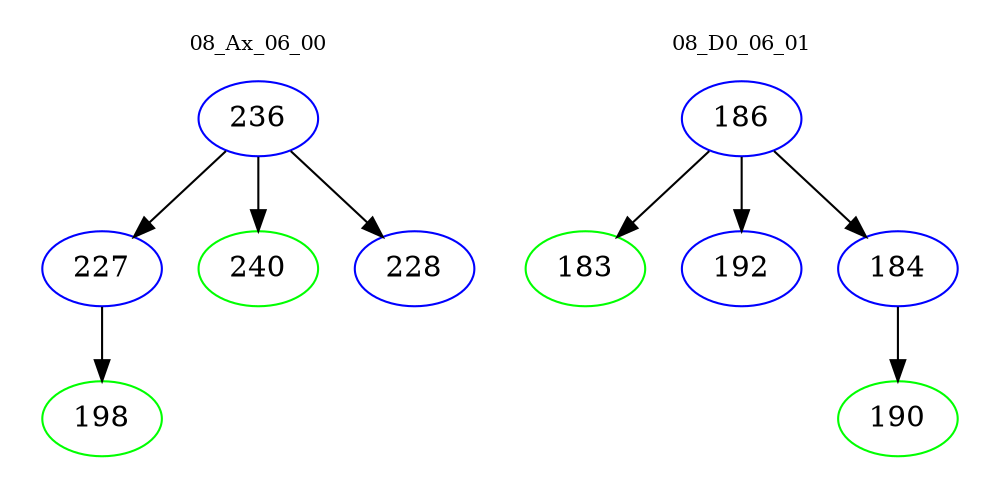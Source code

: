 digraph{
subgraph cluster_0 {
color = white
label = "08_Ax_06_00";
fontsize=10;
T0_236 [label="236", color="blue"]
T0_236 -> T0_227 [color="black"]
T0_227 [label="227", color="blue"]
T0_227 -> T0_198 [color="black"]
T0_198 [label="198", color="green"]
T0_236 -> T0_240 [color="black"]
T0_240 [label="240", color="green"]
T0_236 -> T0_228 [color="black"]
T0_228 [label="228", color="blue"]
}
subgraph cluster_1 {
color = white
label = "08_D0_06_01";
fontsize=10;
T1_186 [label="186", color="blue"]
T1_186 -> T1_183 [color="black"]
T1_183 [label="183", color="green"]
T1_186 -> T1_192 [color="black"]
T1_192 [label="192", color="blue"]
T1_186 -> T1_184 [color="black"]
T1_184 [label="184", color="blue"]
T1_184 -> T1_190 [color="black"]
T1_190 [label="190", color="green"]
}
}
